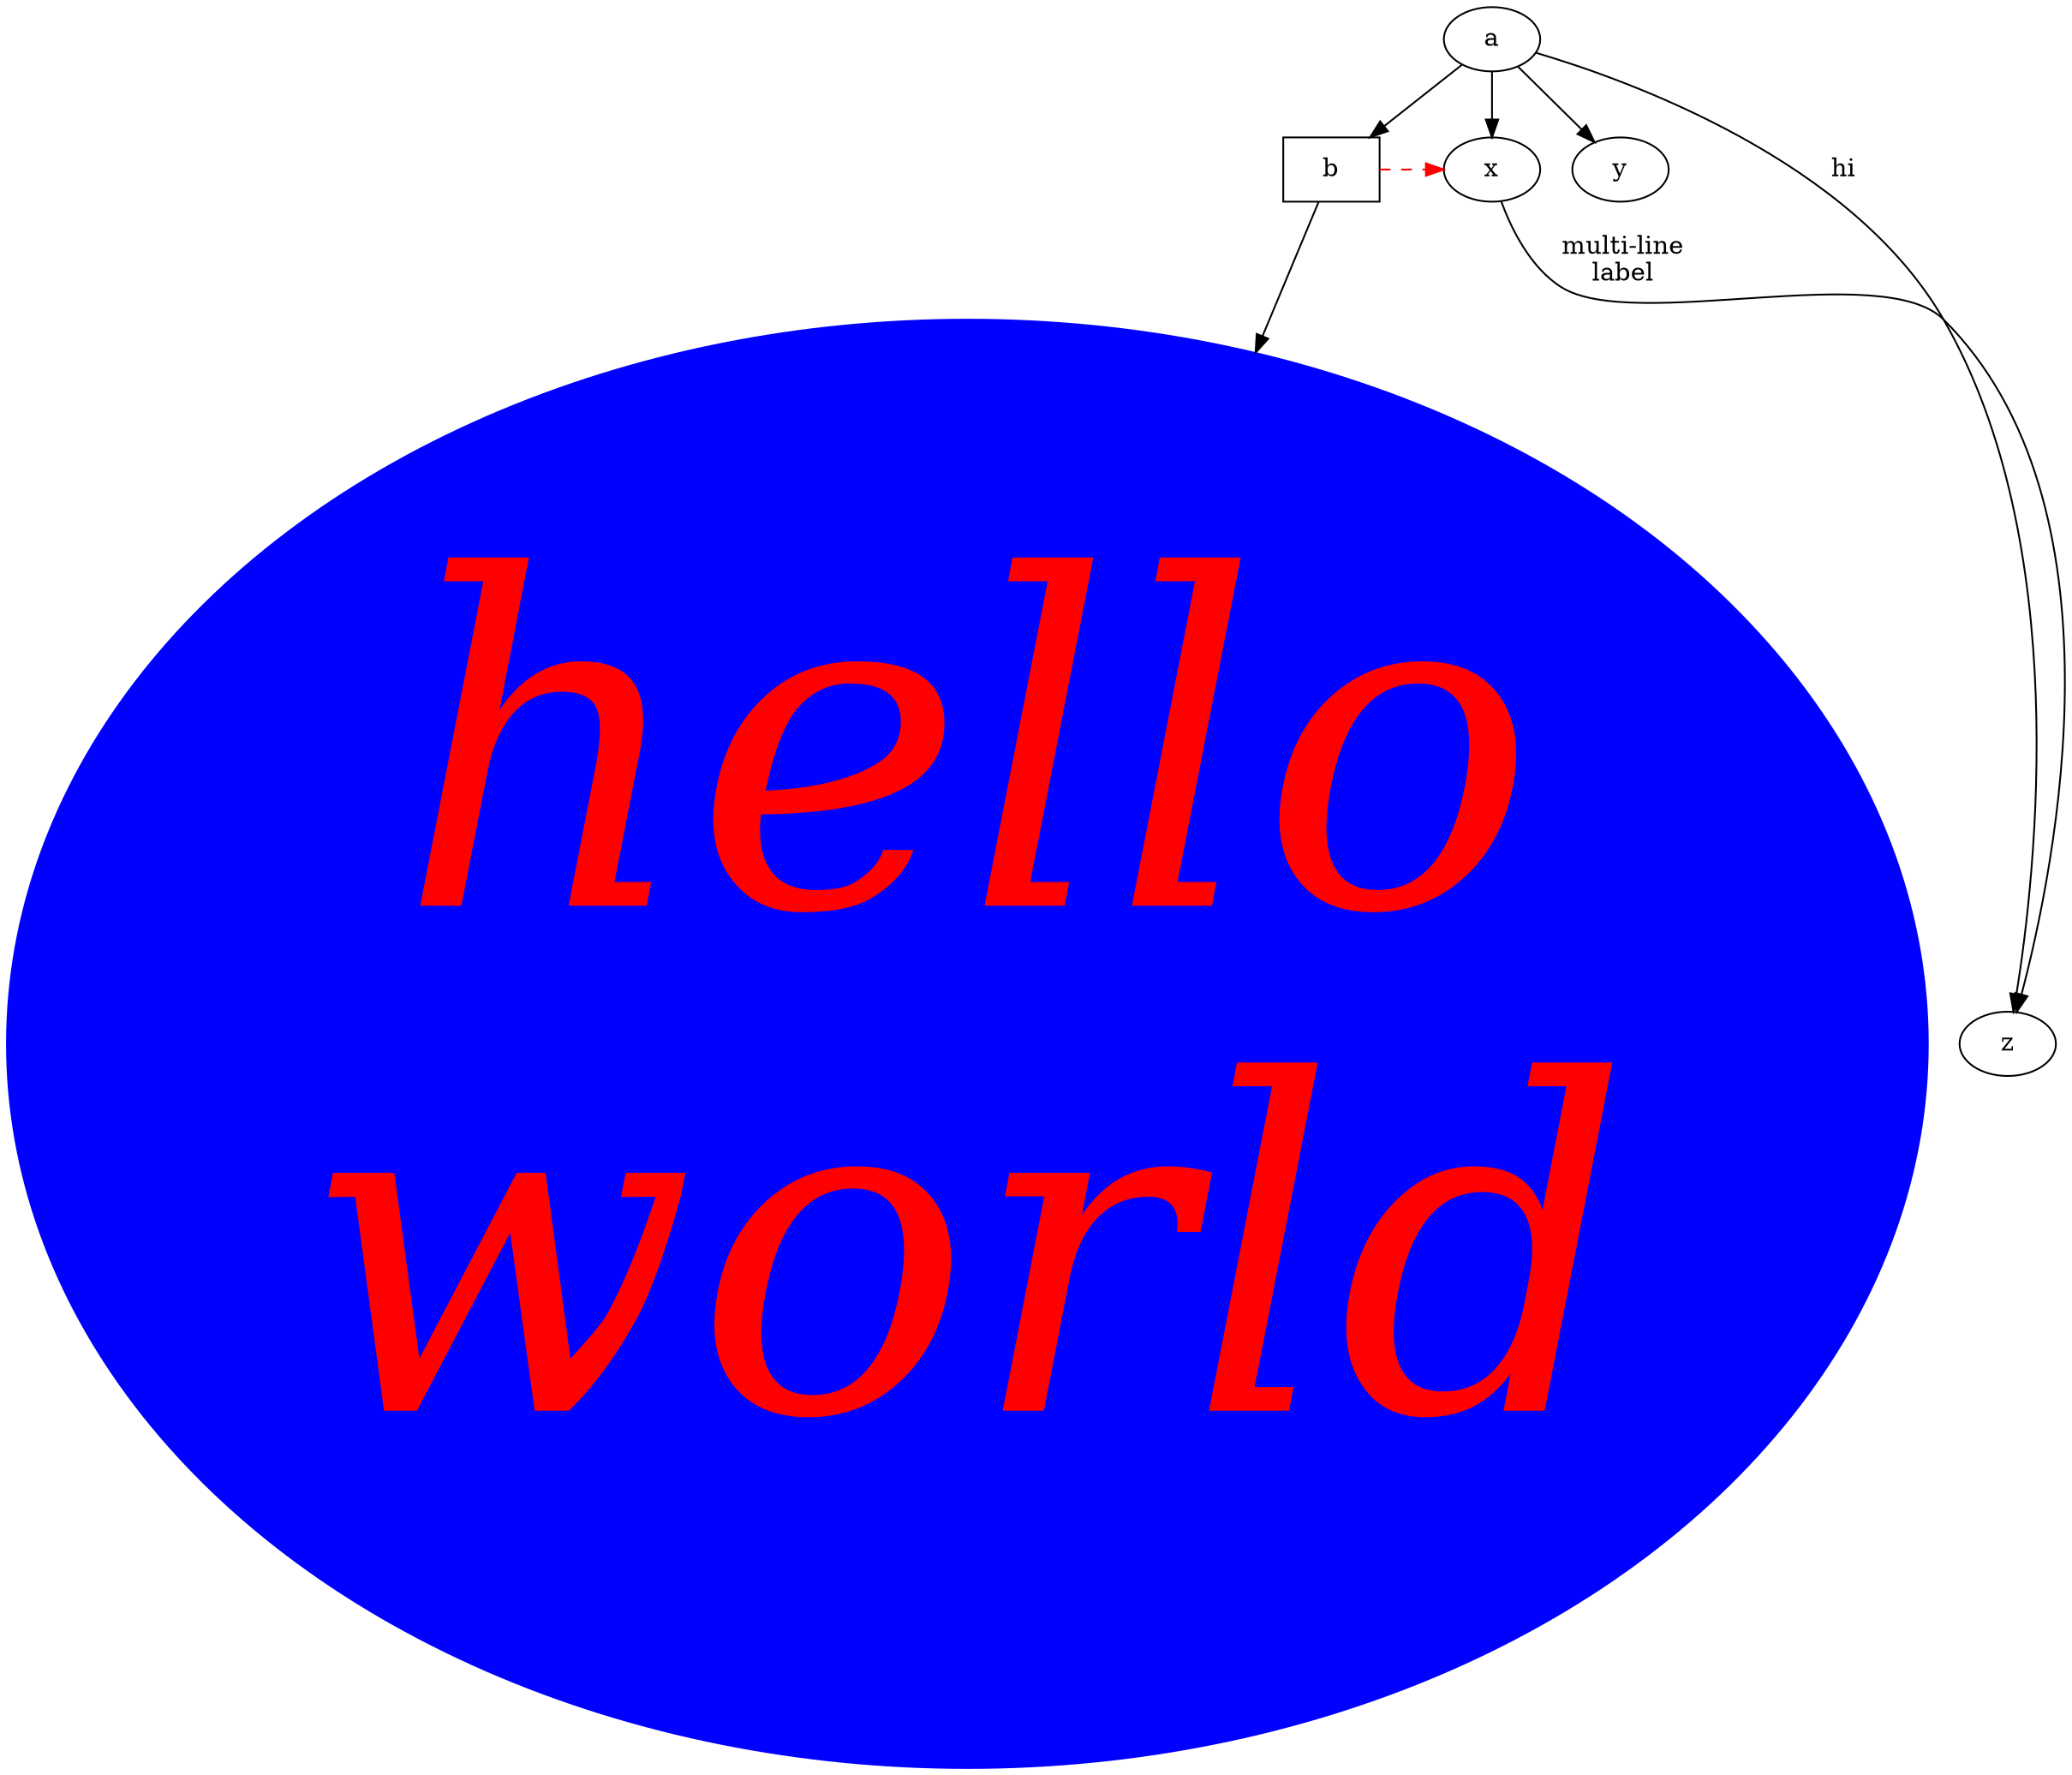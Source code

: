 digraph test4294967297 {
       a -> b -> c;
       a -> {x y};
       b [shape=box];
       c [label="hello\nworld",color=blue,fontsize=257,
            fontname="Palatino-Italic",fontcolor=red,style=filled];
       a -> z [label="hi", weight=170141183460469231731687303715884105829];
       x -> z [label="multi-line\nlabel"];
       edge [style=dashed,color=red];
       b -> x;
       {rank=same; b x}
}

